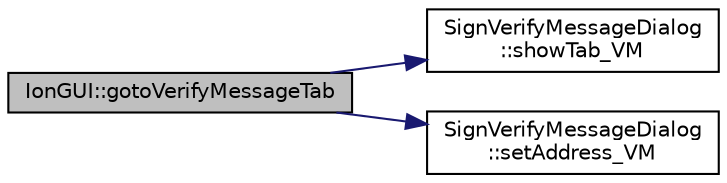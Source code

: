 digraph "IonGUI::gotoVerifyMessageTab"
{
  edge [fontname="Helvetica",fontsize="10",labelfontname="Helvetica",labelfontsize="10"];
  node [fontname="Helvetica",fontsize="10",shape=record];
  rankdir="LR";
  Node465 [label="IonGUI::gotoVerifyMessageTab",height=0.2,width=0.4,color="black", fillcolor="grey75", style="filled", fontcolor="black"];
  Node465 -> Node466 [color="midnightblue",fontsize="10",style="solid",fontname="Helvetica"];
  Node466 [label="SignVerifyMessageDialog\l::showTab_VM",height=0.2,width=0.4,color="black", fillcolor="white", style="filled",URL="$d1/d26/class_sign_verify_message_dialog.html#a6db3c37d3f5a3c070daed2c731cc79d5"];
  Node465 -> Node467 [color="midnightblue",fontsize="10",style="solid",fontname="Helvetica"];
  Node467 [label="SignVerifyMessageDialog\l::setAddress_VM",height=0.2,width=0.4,color="black", fillcolor="white", style="filled",URL="$d1/d26/class_sign_verify_message_dialog.html#a24d7ebbcbc3f0889b64cac88788fce01"];
}
